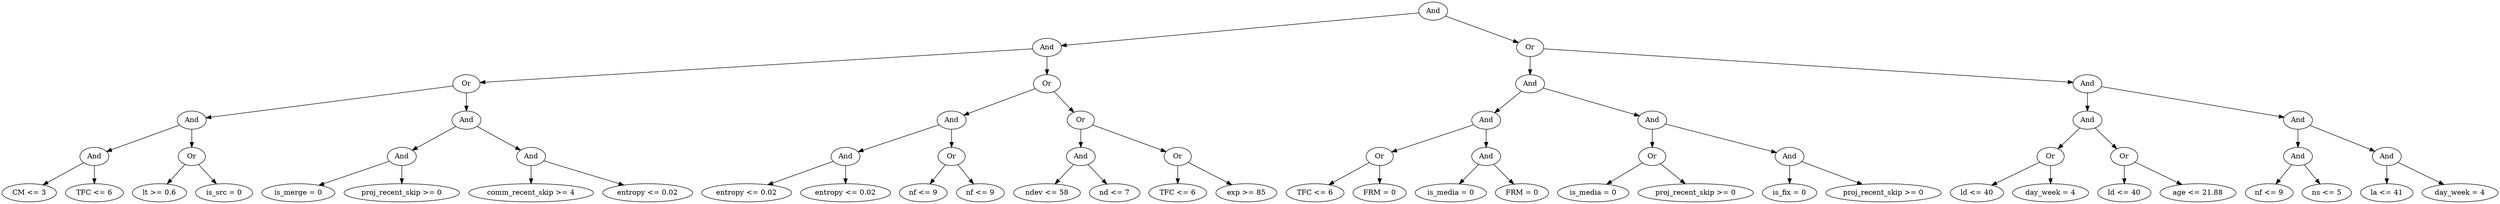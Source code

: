 digraph G {
	graph [bb="0,0,4111.6,396",
		dpi=78
	];
	node [label="\N"];
	1	 [height=0.5,
		label=And,
		pos="2199.8,378",
		width=0.75];
	2	 [height=0.5,
		label=And,
		pos="1705.8,306",
		width=0.75];
	1 -> 2	 [pos="e,1732,310.71 2173.6,373.29 2091.2,361.6 1836.8,325.55 1742,312.12"];
	3	 [height=0.5,
		label=Or,
		pos="2587.8,306",
		width=0.75];
	1 -> 3	 [pos="e,2562.1,311.65 2225.6,372.35 2292.9,360.21 2474.3,327.49 2551.9,313.49"];
	4	 [height=0.5,
		label=Or,
		pos="768.85,234",
		width=0.75];
	2 -> 4	 [pos="e,795.54,236.99 1678.8,302.98 1545.6,293.03 959.52,249.24 805.84,237.76"];
	5	 [height=0.5,
		label=Or,
		pos="1705.8,234",
		width=0.75];
	2 -> 5	 [pos="e,1705.8,252.1 1705.8,287.7 1705.8,279.98 1705.8,270.71 1705.8,262.11"];
	8	 [height=0.5,
		label=And,
		pos="317.85,162",
		width=0.75];
	4 -> 8	 [pos="e,343.83,167.03 742.65,228.93 665.96,217.03 441.82,182.24 353.87,168.59"];
	9	 [height=0.5,
		label=And,
		pos="768.85,162",
		width=0.75];
	4 -> 9	 [pos="e,768.85,180.1 768.85,215.7 768.85,207.98 768.85,198.71 768.85,190.11"];
	16	 [height=0.5,
		label=And,
		pos="155.85,90",
		width=0.75];
	8 -> 16	 [pos="e,178.02,100.58 295.66,151.41 267.62,139.3 219.19,118.37 187.34,104.61"];
	17	 [height=0.5,
		label=Or,
		pos="317.85,90",
		width=0.75];
	8 -> 17	 [pos="e,317.85,108.1 317.85,143.7 317.85,135.98 317.85,126.71 317.85,118.11"];
	32	 [height=0.5,
		label="CM <= 3",
		pos="44.846,18",
		width=1.2457];
	16 -> 32	 [pos="e,67.902,33.54 136.76,76.967 120.21,66.526 95.912,51.204 76.456,38.934"];
	33	 [height=0.5,
		label="TFC <= 6",
		pos="155.85,18",
		width=1.336];
	16 -> 33	 [pos="e,155.85,36.104 155.85,71.697 155.85,63.983 155.85,54.712 155.85,46.112"];
	34	 [height=0.5,
		label="lt >= 0.6",
		pos="263.85,18",
		width=1.1735];
	17 -> 34	 [pos="e,276.55,35.467 305.86,73.465 299.06,64.654 290.41,53.43 282.72,43.463"];
	35	 [height=0.5,
		label="is_src = 0",
		pos="371.85,18",
		width=1.3179];
	17 -> 35	 [pos="e,359.14,35.467 329.83,73.465 336.63,64.654 345.29,53.43 352.97,43.463"];
	18	 [height=0.5,
		label=And,
		pos="662.85,90",
		width=0.75];
	9 -> 18	 [pos="e,681.45,103.29 750.38,148.81 733.69,137.78 708.9,121.41 689.96,108.9"];
	19	 [height=0.5,
		label=And,
		pos="873.85,90",
		width=0.75];
	9 -> 19	 [pos="e,855.24,103.41 787.62,148.49 804.12,137.49 828.32,121.35 846.89,108.97"];
	36	 [height=0.5,
		label="is_merge = 0",
		pos="494.85,18",
		width=1.6068];
	18 -> 36	 [pos="e,527.96,32.798 640.54,79.705 614.3,68.771 570.16,50.38 537.33,36.7"];
	37	 [height=0.5,
		label="proj_recent_skip >= 0",
		pos="662.85,18",
		width=2.5637];
	18 -> 37	 [pos="e,662.85,36.104 662.85,71.697 662.85,63.983 662.85,54.712 662.85,46.112"];
	38	 [height=0.5,
		label="comm_recent_skip >= 4",
		pos="873.85,18",
		width=2.7984];
	19 -> 38	 [pos="e,873.85,36.104 873.85,71.697 873.85,63.983 873.85,54.712 873.85,46.112"];
	39	 [height=0.5,
		label="entropy <= 0.02",
		pos="1061.8,18",
		width=1.9318];
	19 -> 39	 [pos="e,1024,33.108 896.9,80.417 925.97,69.592 976.69,50.707 1014.2,36.728"];
	10	 [height=0.5,
		label=And,
		pos="1548.8,162",
		width=0.75];
	5 -> 10	 [pos="e,1570.7,172.76 1684,223.27 1657,211.23 1610.9,190.67 1580.1,176.95"];
	11	 [height=0.5,
		label=Or,
		pos="1761.8,162",
		width=0.75];
	5 -> 11	 [pos="e,1749.7,178.16 1718,217.81 1725.4,208.55 1735,196.52 1743.4,186.09"];
	20	 [height=0.5,
		label=And,
		pos="1375.8,90",
		width=0.75];
	10 -> 20	 [pos="e,1398.5,100.15 1526.2,151.85 1496.1,139.64 1442.4,117.95 1408,104.03"];
	21	 [height=0.5,
		label=Or,
		pos="1548.8,90",
		width=0.75];
	10 -> 21	 [pos="e,1548.8,108.1 1548.8,143.7 1548.8,135.98 1548.8,126.71 1548.8,118.11"];
	40	 [height=0.5,
		label="entropy <= 0.02",
		pos="1218.8,18",
		width=1.9318];
	20 -> 40	 [pos="e,1252.3,33.907 1354,79.267 1330.2,68.657 1291.5,51.413 1261.6,38.084"];
	41	 [height=0.5,
		label="entropy <= 0.02",
		pos="1375.8,18",
		width=1.9318];
	20 -> 41	 [pos="e,1375.8,36.104 1375.8,71.697 1375.8,63.983 1375.8,54.712 1375.8,46.112"];
	42	 [height=0.5,
		label="nf <= 9",
		pos="1501.8,18",
		width=1.0652];
	21 -> 42	 [pos="e,1512.8,35.307 1538.2,73.116 1532.4,64.469 1525.1,53.575 1518.5,43.833"];
	43	 [height=0.5,
		label="nf <= 9",
		pos="1596.8,18",
		width=1.0652];
	21 -> 43	 [pos="e,1585.7,35.307 1559.7,73.116 1565.7,64.469 1573.1,53.575 1579.8,43.833"];
	22	 [height=0.5,
		label=And,
		pos="1761.8,90",
		width=0.75];
	11 -> 22	 [pos="e,1761.8,108.1 1761.8,143.7 1761.8,135.98 1761.8,126.71 1761.8,118.11"];
	23	 [height=0.5,
		label=Or,
		pos="1922.8,90",
		width=0.75];
	11 -> 23	 [pos="e,1900.8,100.58 1783.9,151.41 1811.8,139.3 1859.9,118.37 1891.5,104.61"];
	44	 [height=0.5,
		label="ndev <= 58",
		pos="1705.8,18",
		width=1.4624];
	22 -> 44	 [pos="e,1719.1,35.628 1749.7,73.811 1742.7,65.015 1733.6,53.73 1725.6,43.688"];
	45	 [height=0.5,
		label="nd <= 7",
		pos="1816.8,18",
		width=1.1193];
	22 -> 45	 [pos="e,1804.2,35.134 1773.8,73.811 1780.8,64.889 1789.8,53.407 1797.8,43.259"];
	46	 [height=0.5,
		label="TFC <= 6",
		pos="1922.8,18",
		width=1.336];
	23 -> 46	 [pos="e,1922.8,36.104 1922.8,71.697 1922.8,63.983 1922.8,54.712 1922.8,46.112"];
	47	 [height=0.5,
		label="exp >= 85",
		pos="2036.8,18",
		width=1.336];
	23 -> 47	 [pos="e,2012.6,33.86 1942.2,77.125 1959.1,66.728 1984.1,51.402 2004.1,39.098"];
	6	 [height=0.5,
		label=And,
		pos="2587.8,234",
		width=0.75];
	3 -> 6	 [pos="e,2587.8,252.1 2587.8,287.7 2587.8,279.98 2587.8,270.71 2587.8,262.11"];
	7	 [height=0.5,
		label=And,
		pos="3440.8,234",
		width=0.75];
	3 -> 7	 [pos="e,3413.9,237.21 2614.8,302.79 2739.4,292.56 3259.9,249.85 3403.8,238.04"];
	12	 [height=0.5,
		label=And,
		pos="2443.8,162",
		width=0.75];
	6 -> 12	 [pos="e,2465.2,173.37 2566.6,222.67 2542.2,210.83 2502.1,191.33 2474.4,177.86"];
	13	 [height=0.5,
		label=And,
		pos="2708.8,162",
		width=0.75];
	6 -> 13	 [pos="e,2689.1,174.4 2607.6,221.6 2627.3,210.16 2658,192.42 2680.4,179.46"];
	24	 [height=0.5,
		label=Or,
		pos="2261.8,90",
		width=0.75];
	12 -> 24	 [pos="e,2284.7,99.794 2420.8,152.13 2388.8,139.83 2330.8,117.5 2294.4,103.51"];
	25	 [height=0.5,
		label=And,
		pos="2443.8,90",
		width=0.75];
	12 -> 25	 [pos="e,2443.8,108.1 2443.8,143.7 2443.8,135.98 2443.8,126.71 2443.8,118.11"];
	48	 [height=0.5,
		label="TFC <= 6",
		pos="2150.8,18",
		width=1.336];
	24 -> 48	 [pos="e,2174.3,33.791 2242.8,76.967 2226.3,66.594 2202.2,51.402 2182.8,39.173"];
	49	 [height=0.5,
		label="FRM = 0",
		pos="2261.8,18",
		width=1.2457];
	24 -> 49	 [pos="e,2261.8,36.104 2261.8,71.697 2261.8,63.983 2261.8,54.712 2261.8,46.112"];
	50	 [height=0.5,
		label="is_media = 0",
		pos="2382.8,18",
		width=1.6068];
	25 -> 50	 [pos="e,2397.5,35.789 2430.9,74.155 2423.2,65.288 2413.2,53.803 2404.3,43.611"];
	51	 [height=0.5,
		label="FRM = 0",
		pos="2503.8,18",
		width=1.2457];
	25 -> 51	 [pos="e,2490,35.134 2456.9,73.811 2464.6,64.8 2474.6,53.177 2483.3,42.955"];
	26	 [height=0.5,
		label=Or,
		pos="2708.8,90",
		width=0.75];
	13 -> 26	 [pos="e,2708.8,108.1 2708.8,143.7 2708.8,135.98 2708.8,126.71 2708.8,118.11"];
	27	 [height=0.5,
		label=And,
		pos="2948.8,90",
		width=0.75];
	13 -> 27	 [pos="e,2924.4,98.116 2733.2,153.9 2776.1,141.38 2865.5,115.32 2914.6,100.99"];
	52	 [height=0.5,
		label="is_media = 0",
		pos="2624.8,18",
		width=1.6068];
	26 -> 52	 [pos="e,2644.2,35.158 2692.6,75.503 2681.2,65.962 2665.6,52.94 2652.2,41.802"];
	53	 [height=0.5,
		label="proj_recent_skip >= 0",
		pos="2792.8,18",
		width=2.5637];
	26 -> 53	 [pos="e,2772.8,35.667 2725,75.503 2736.3,66.094 2751.7,53.299 2764.9,42.264"];
	54	 [height=0.5,
		label="is_fix = 0",
		pos="2948.8,18",
		width=1.2638];
	27 -> 54	 [pos="e,2948.8,36.104 2948.8,71.697 2948.8,63.983 2948.8,54.712 2948.8,46.112"];
	55	 [height=0.5,
		label="proj_recent_skip >= 0",
		pos="3104.8,18",
		width=2.5637];
	27 -> 55	 [pos="e,3069.9,34.701 2970.5,79.267 2993.7,68.86 3031.1,52.072 3060.6,38.855"];
	14	 [height=0.5,
		label=And,
		pos="3440.8,162",
		width=0.75];
	7 -> 14	 [pos="e,3440.8,180.1 3440.8,215.7 3440.8,207.98 3440.8,198.71 3440.8,190.11"];
	15	 [height=0.5,
		label=And,
		pos="3782.8,162",
		width=0.75];
	7 -> 15	 [pos="e,3757.3,168.24 3466.3,227.8 3526.5,215.47 3678,184.47 3747.3,170.28"];
	28	 [height=0.5,
		label=Or,
		pos="3379.8,90",
		width=0.75];
	14 -> 28	 [pos="e,3392.8,105.82 3427.9,146.15 3419.7,136.69 3408.8,124.24 3399.5,113.56"];
	29	 [height=0.5,
		label=Or,
		pos="3501.8,90",
		width=0.75];
	14 -> 29	 [pos="e,3488.9,105.82 3453.8,146.15 3462,136.69 3472.9,124.24 3482.2,113.56"];
	56	 [height=0.5,
		label="ld <= 40",
		pos="3257.8,18",
		width=1.1735];
	28 -> 56	 [pos="e,3281.9,32.805 3360,77.597 3341.2,66.838 3312.8,50.509 3290.6,37.819"];
	57	 [height=0.5,
		label="day_week = 4",
		pos="3379.8,18",
		width=1.7151];
	28 -> 57	 [pos="e,3379.8,36.104 3379.8,71.697 3379.8,63.983 3379.8,54.712 3379.8,46.112"];
	58	 [height=0.5,
		label="ld <= 40",
		pos="3501.8,18",
		width=1.1735];
	29 -> 58	 [pos="e,3501.8,36.104 3501.8,71.697 3501.8,63.983 3501.8,54.712 3501.8,46.112"];
	59	 [height=0.5,
		label="age <= 21.88",
		pos="3620.8,18",
		width=1.6249];
	29 -> 59	 [pos="e,3594.9,34.254 3521.5,77.441 3539.1,67.112 3565.2,51.741 3586.2,39.356"];
	30	 [height=0.5,
		label=And,
		pos="3782.8,90",
		width=0.75];
	15 -> 30	 [pos="e,3782.8,108.1 3782.8,143.7 3782.8,135.98 3782.8,126.71 3782.8,118.11"];
	31	 [height=0.5,
		label=And,
		pos="3928.8,90",
		width=0.75];
	15 -> 31	 [pos="e,3907.6,101.19 3804.1,150.82 3828.9,138.9 3870.3,119.06 3898.6,105.52"];
	60	 [height=0.5,
		label="nf <= 9",
		pos="3735.8,18",
		width=1.0652];
	30 -> 60	 [pos="e,3746.8,35.307 3772.2,73.116 3766.4,64.469 3759.1,53.575 3752.5,43.833"];
	61	 [height=0.5,
		label="ns <= 5",
		pos="3830.8,18",
		width=1.0832];
	30 -> 61	 [pos="e,3819.7,35.307 3793.7,73.116 3799.7,64.469 3807.1,53.575 3813.8,43.833"];
	62	 [height=0.5,
		label="la <= 41",
		pos="3928.8,18",
		width=1.1374];
	31 -> 62	 [pos="e,3928.8,36.104 3928.8,71.697 3928.8,63.983 3928.8,54.712 3928.8,46.112"];
	63	 [height=0.5,
		label="day_week = 4",
		pos="4049.8,18",
		width=1.7151];
	31 -> 63	 [pos="e,4023.4,34.324 3948.6,77.597 3966.4,67.292 3993,51.879 4014.5,39.446"];
}

